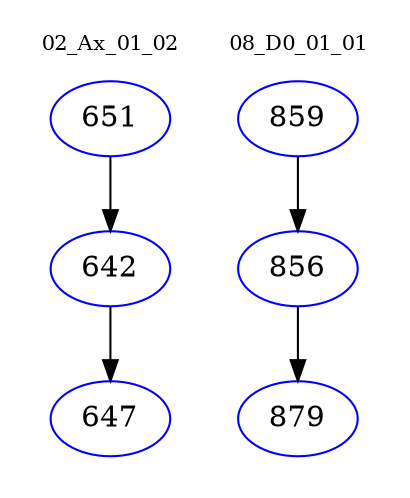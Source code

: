 digraph{
subgraph cluster_0 {
color = white
label = "02_Ax_01_02";
fontsize=10;
T0_651 [label="651", color="blue"]
T0_651 -> T0_642 [color="black"]
T0_642 [label="642", color="blue"]
T0_642 -> T0_647 [color="black"]
T0_647 [label="647", color="blue"]
}
subgraph cluster_1 {
color = white
label = "08_D0_01_01";
fontsize=10;
T1_859 [label="859", color="blue"]
T1_859 -> T1_856 [color="black"]
T1_856 [label="856", color="blue"]
T1_856 -> T1_879 [color="black"]
T1_879 [label="879", color="blue"]
}
}

